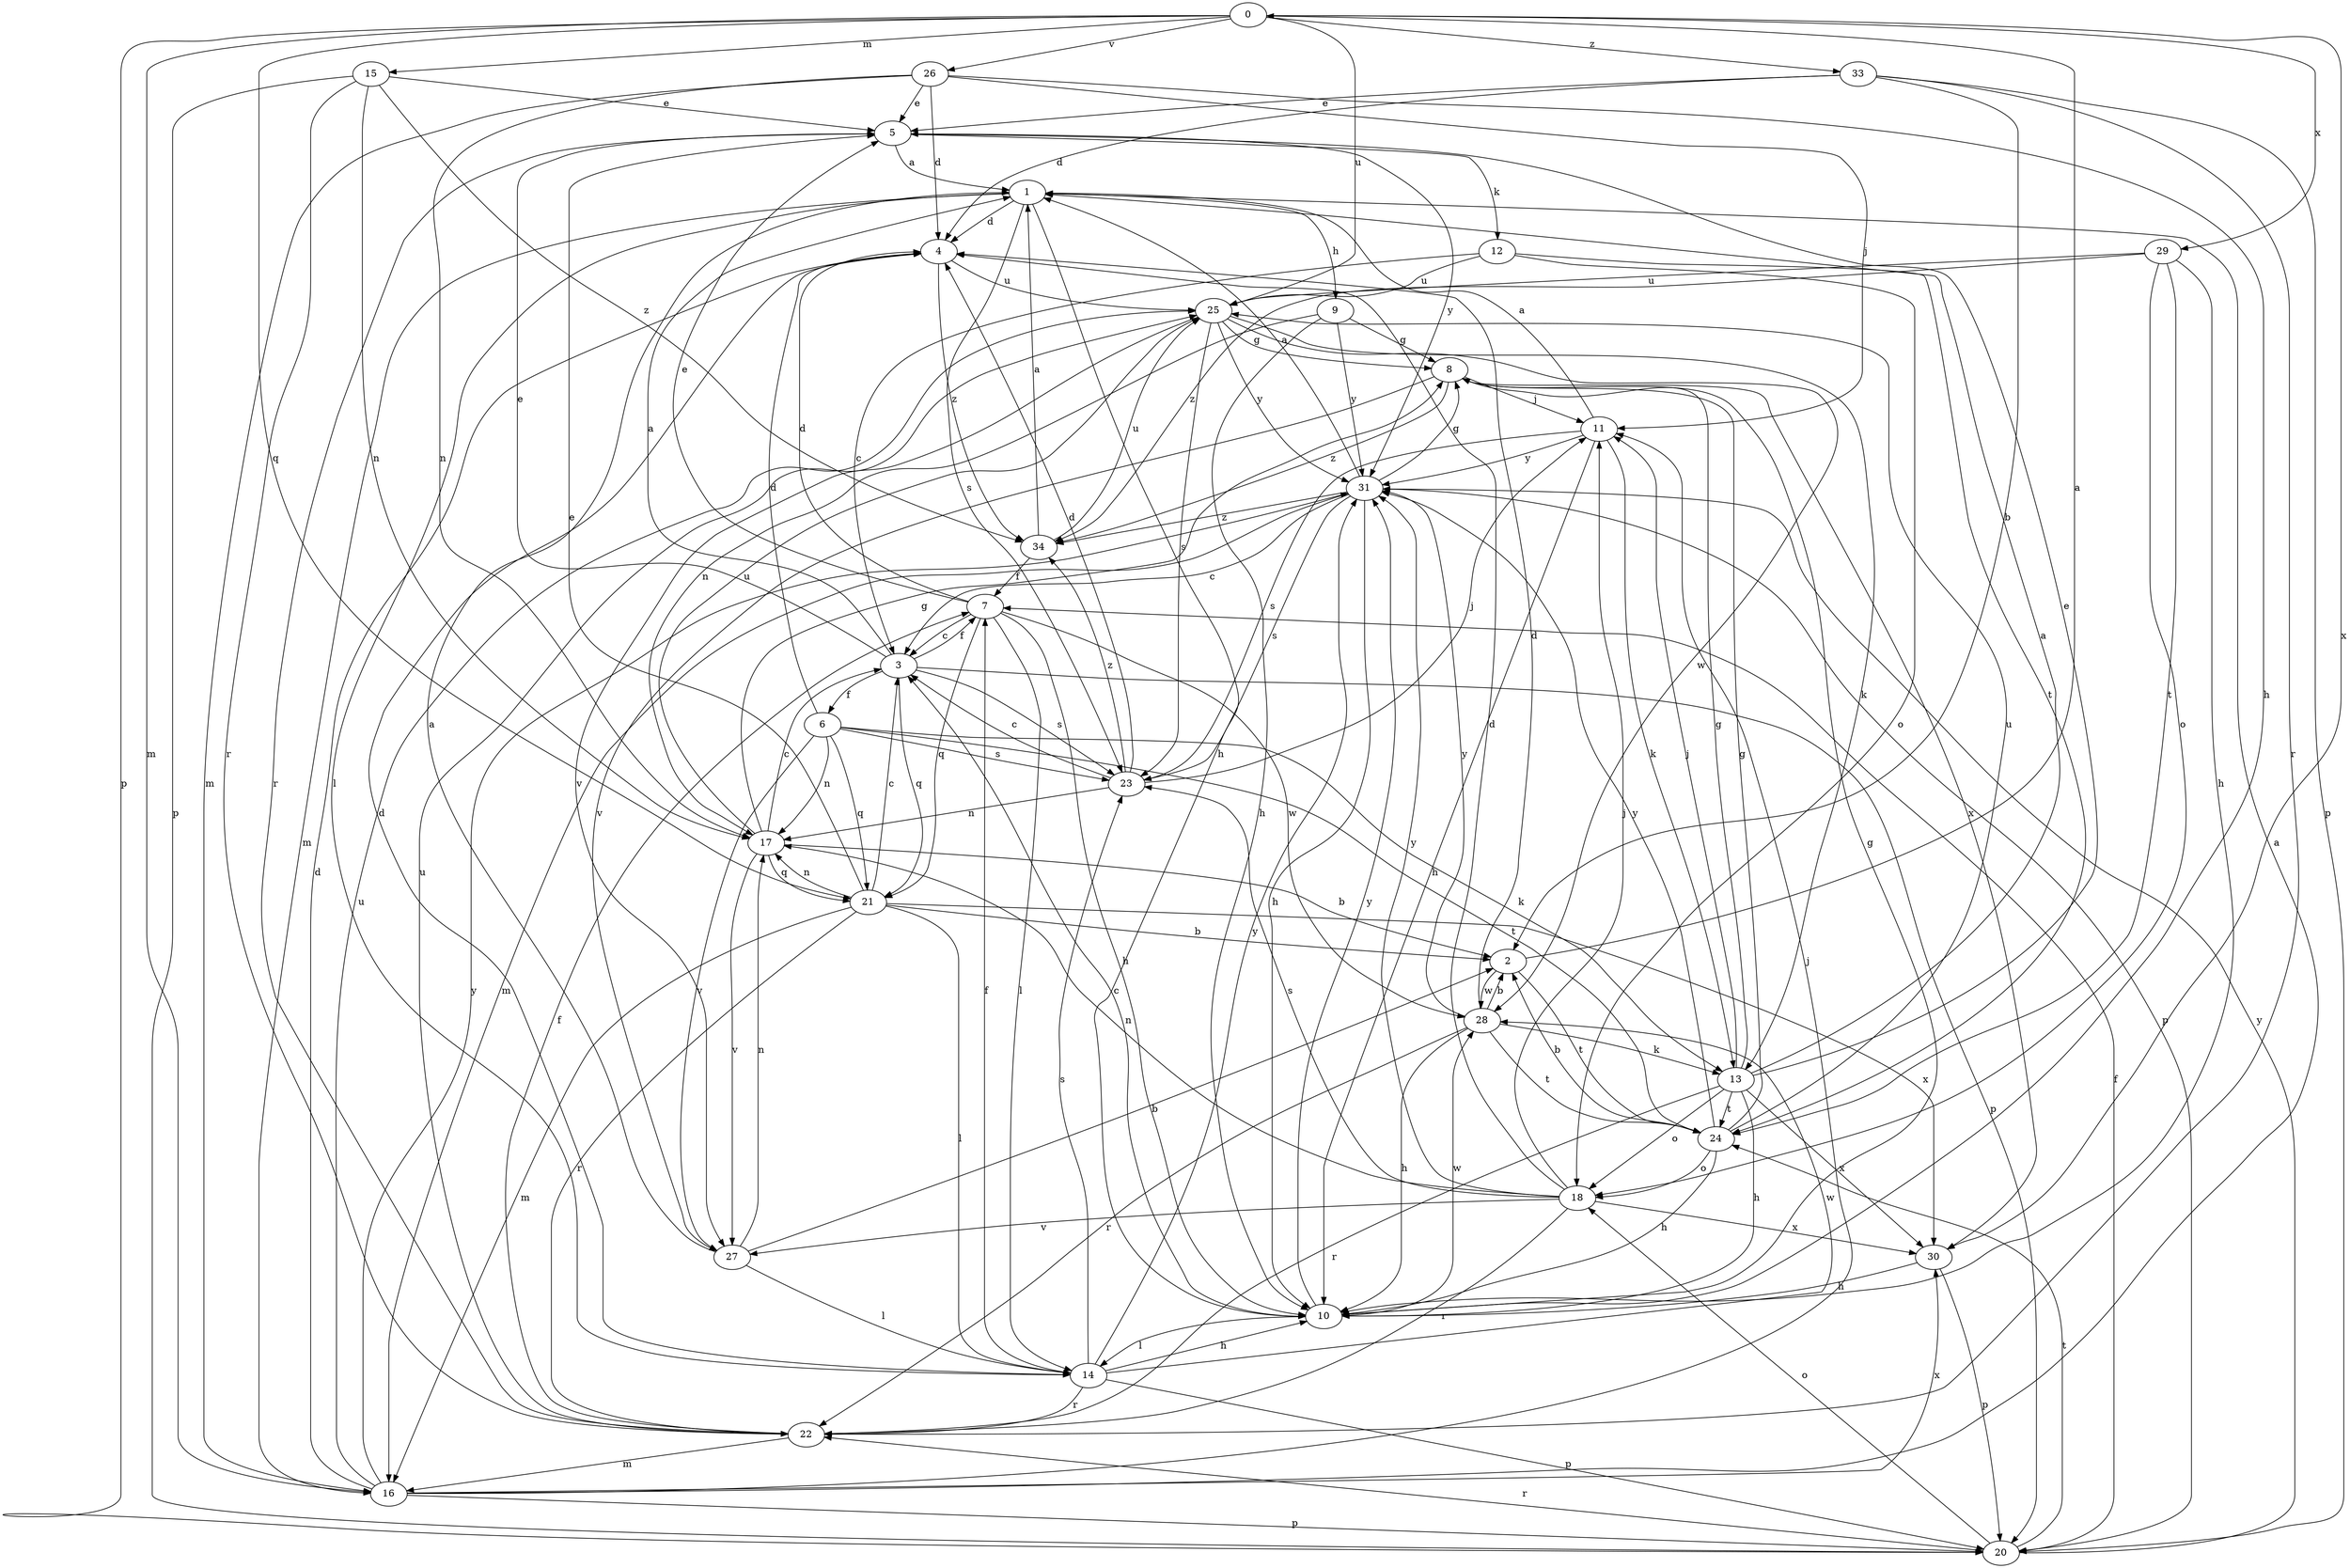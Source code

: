 strict digraph  {
0;
1;
2;
3;
4;
5;
6;
7;
8;
9;
10;
11;
12;
13;
14;
15;
16;
17;
18;
20;
21;
22;
23;
24;
25;
26;
27;
28;
29;
30;
31;
33;
34;
0 -> 15  [label=m];
0 -> 16  [label=m];
0 -> 20  [label=p];
0 -> 21  [label=q];
0 -> 25  [label=u];
0 -> 26  [label=v];
0 -> 29  [label=x];
0 -> 30  [label=x];
0 -> 33  [label=z];
1 -> 4  [label=d];
1 -> 9  [label=h];
1 -> 10  [label=h];
1 -> 14  [label=l];
1 -> 16  [label=m];
1 -> 23  [label=s];
2 -> 0  [label=a];
2 -> 24  [label=t];
2 -> 28  [label=w];
3 -> 1  [label=a];
3 -> 5  [label=e];
3 -> 6  [label=f];
3 -> 7  [label=f];
3 -> 20  [label=p];
3 -> 21  [label=q];
3 -> 23  [label=s];
4 -> 25  [label=u];
4 -> 34  [label=z];
5 -> 1  [label=a];
5 -> 12  [label=k];
5 -> 22  [label=r];
5 -> 31  [label=y];
6 -> 4  [label=d];
6 -> 13  [label=k];
6 -> 17  [label=n];
6 -> 21  [label=q];
6 -> 23  [label=s];
6 -> 24  [label=t];
6 -> 27  [label=v];
7 -> 3  [label=c];
7 -> 4  [label=d];
7 -> 5  [label=e];
7 -> 10  [label=h];
7 -> 14  [label=l];
7 -> 21  [label=q];
7 -> 28  [label=w];
8 -> 11  [label=j];
8 -> 27  [label=v];
8 -> 30  [label=x];
8 -> 34  [label=z];
9 -> 8  [label=g];
9 -> 10  [label=h];
9 -> 17  [label=n];
9 -> 31  [label=y];
10 -> 3  [label=c];
10 -> 8  [label=g];
10 -> 14  [label=l];
10 -> 28  [label=w];
10 -> 31  [label=y];
11 -> 1  [label=a];
11 -> 10  [label=h];
11 -> 13  [label=k];
11 -> 23  [label=s];
11 -> 31  [label=y];
12 -> 3  [label=c];
12 -> 18  [label=o];
12 -> 24  [label=t];
12 -> 25  [label=u];
13 -> 1  [label=a];
13 -> 5  [label=e];
13 -> 8  [label=g];
13 -> 10  [label=h];
13 -> 11  [label=j];
13 -> 18  [label=o];
13 -> 22  [label=r];
13 -> 24  [label=t];
13 -> 30  [label=x];
14 -> 4  [label=d];
14 -> 7  [label=f];
14 -> 10  [label=h];
14 -> 20  [label=p];
14 -> 22  [label=r];
14 -> 23  [label=s];
14 -> 28  [label=w];
14 -> 31  [label=y];
15 -> 5  [label=e];
15 -> 17  [label=n];
15 -> 20  [label=p];
15 -> 22  [label=r];
15 -> 34  [label=z];
16 -> 1  [label=a];
16 -> 4  [label=d];
16 -> 11  [label=j];
16 -> 20  [label=p];
16 -> 25  [label=u];
16 -> 30  [label=x];
16 -> 31  [label=y];
17 -> 2  [label=b];
17 -> 3  [label=c];
17 -> 8  [label=g];
17 -> 21  [label=q];
17 -> 25  [label=u];
17 -> 27  [label=v];
18 -> 4  [label=d];
18 -> 11  [label=j];
18 -> 17  [label=n];
18 -> 22  [label=r];
18 -> 23  [label=s];
18 -> 27  [label=v];
18 -> 30  [label=x];
18 -> 31  [label=y];
20 -> 7  [label=f];
20 -> 18  [label=o];
20 -> 22  [label=r];
20 -> 24  [label=t];
20 -> 31  [label=y];
21 -> 2  [label=b];
21 -> 3  [label=c];
21 -> 5  [label=e];
21 -> 14  [label=l];
21 -> 16  [label=m];
21 -> 17  [label=n];
21 -> 22  [label=r];
21 -> 30  [label=x];
22 -> 7  [label=f];
22 -> 16  [label=m];
22 -> 25  [label=u];
23 -> 3  [label=c];
23 -> 4  [label=d];
23 -> 11  [label=j];
23 -> 17  [label=n];
23 -> 34  [label=z];
24 -> 2  [label=b];
24 -> 8  [label=g];
24 -> 10  [label=h];
24 -> 18  [label=o];
24 -> 25  [label=u];
24 -> 31  [label=y];
25 -> 8  [label=g];
25 -> 13  [label=k];
25 -> 23  [label=s];
25 -> 27  [label=v];
25 -> 28  [label=w];
25 -> 31  [label=y];
26 -> 4  [label=d];
26 -> 5  [label=e];
26 -> 10  [label=h];
26 -> 11  [label=j];
26 -> 16  [label=m];
26 -> 17  [label=n];
27 -> 1  [label=a];
27 -> 2  [label=b];
27 -> 14  [label=l];
27 -> 17  [label=n];
28 -> 2  [label=b];
28 -> 4  [label=d];
28 -> 10  [label=h];
28 -> 13  [label=k];
28 -> 22  [label=r];
28 -> 24  [label=t];
28 -> 31  [label=y];
29 -> 10  [label=h];
29 -> 18  [label=o];
29 -> 24  [label=t];
29 -> 25  [label=u];
29 -> 34  [label=z];
30 -> 10  [label=h];
30 -> 20  [label=p];
31 -> 1  [label=a];
31 -> 3  [label=c];
31 -> 8  [label=g];
31 -> 10  [label=h];
31 -> 16  [label=m];
31 -> 20  [label=p];
31 -> 23  [label=s];
31 -> 34  [label=z];
33 -> 2  [label=b];
33 -> 4  [label=d];
33 -> 5  [label=e];
33 -> 20  [label=p];
33 -> 22  [label=r];
34 -> 1  [label=a];
34 -> 7  [label=f];
34 -> 25  [label=u];
}
